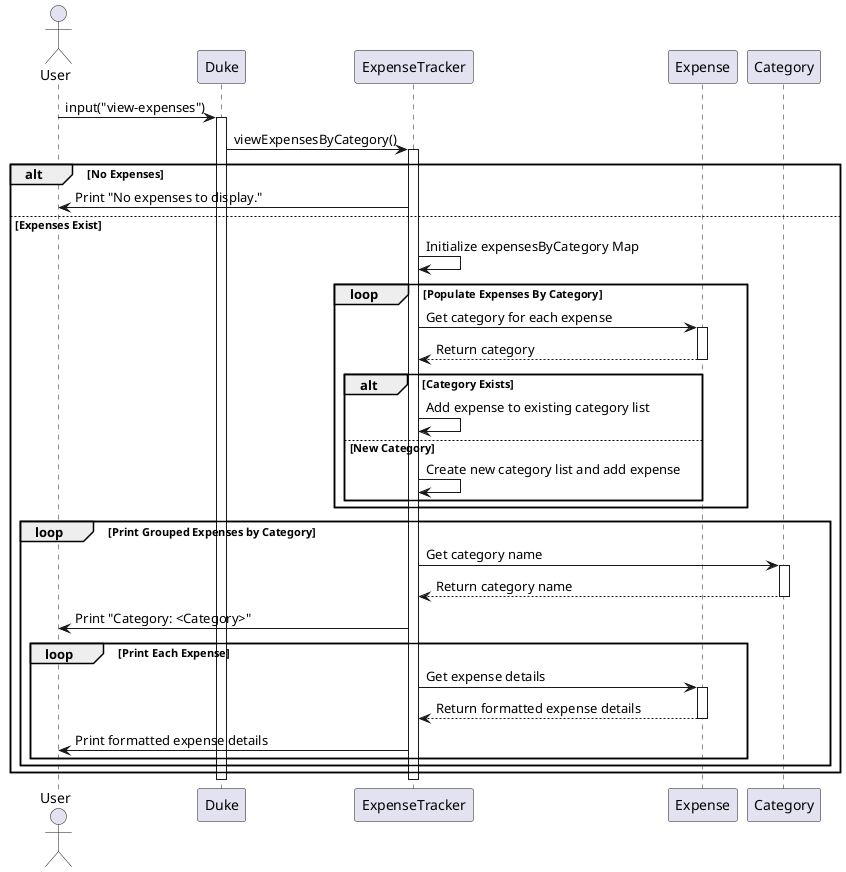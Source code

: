 @startuml

actor User
participant Duke
participant ExpenseTracker
participant Expense
participant Category

User -> Duke : input("view-expenses")
activate Duke

Duke -> ExpenseTracker : viewExpensesByCategory()
activate ExpenseTracker

alt No Expenses
    ExpenseTracker -> User : Print "No expenses to display."
else Expenses Exist
    ExpenseTracker -> ExpenseTracker : Initialize expensesByCategory Map

    loop Populate Expenses By Category
        ExpenseTracker -> Expense : Get category for each expense
        activate Expense
        Expense --> ExpenseTracker : Return category
        deactivate Expense

        alt Category Exists
            ExpenseTracker -> ExpenseTracker : Add expense to existing category list
        else New Category
            ExpenseTracker -> ExpenseTracker : Create new category list and add expense
        end
    end

    loop Print Grouped Expenses by Category
        ExpenseTracker -> Category : Get category name
        activate Category
        Category --> ExpenseTracker : Return category name
        deactivate Category

        ExpenseTracker -> User : Print "Category: <Category>"

        loop Print Each Expense
            ExpenseTracker -> Expense : Get expense details
            activate Expense
            Expense --> ExpenseTracker : Return formatted expense details
            deactivate Expense

            ExpenseTracker -> User : Print formatted expense details
        end
    end
end
deactivate ExpenseTracker
deactivate Duke

@enduml
